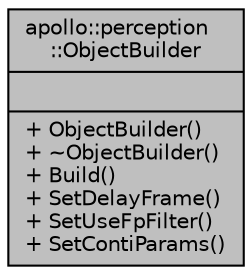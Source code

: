 digraph "apollo::perception::ObjectBuilder"
{
  edge [fontname="Helvetica",fontsize="10",labelfontname="Helvetica",labelfontsize="10"];
  node [fontname="Helvetica",fontsize="10",shape=record];
  Node1 [label="{apollo::perception\l::ObjectBuilder\n||+ ObjectBuilder()\l+ ~ObjectBuilder()\l+ Build()\l+ SetDelayFrame()\l+ SetUseFpFilter()\l+ SetContiParams()\l}",height=0.2,width=0.4,color="black", fillcolor="grey75", style="filled" fontcolor="black"];
}
